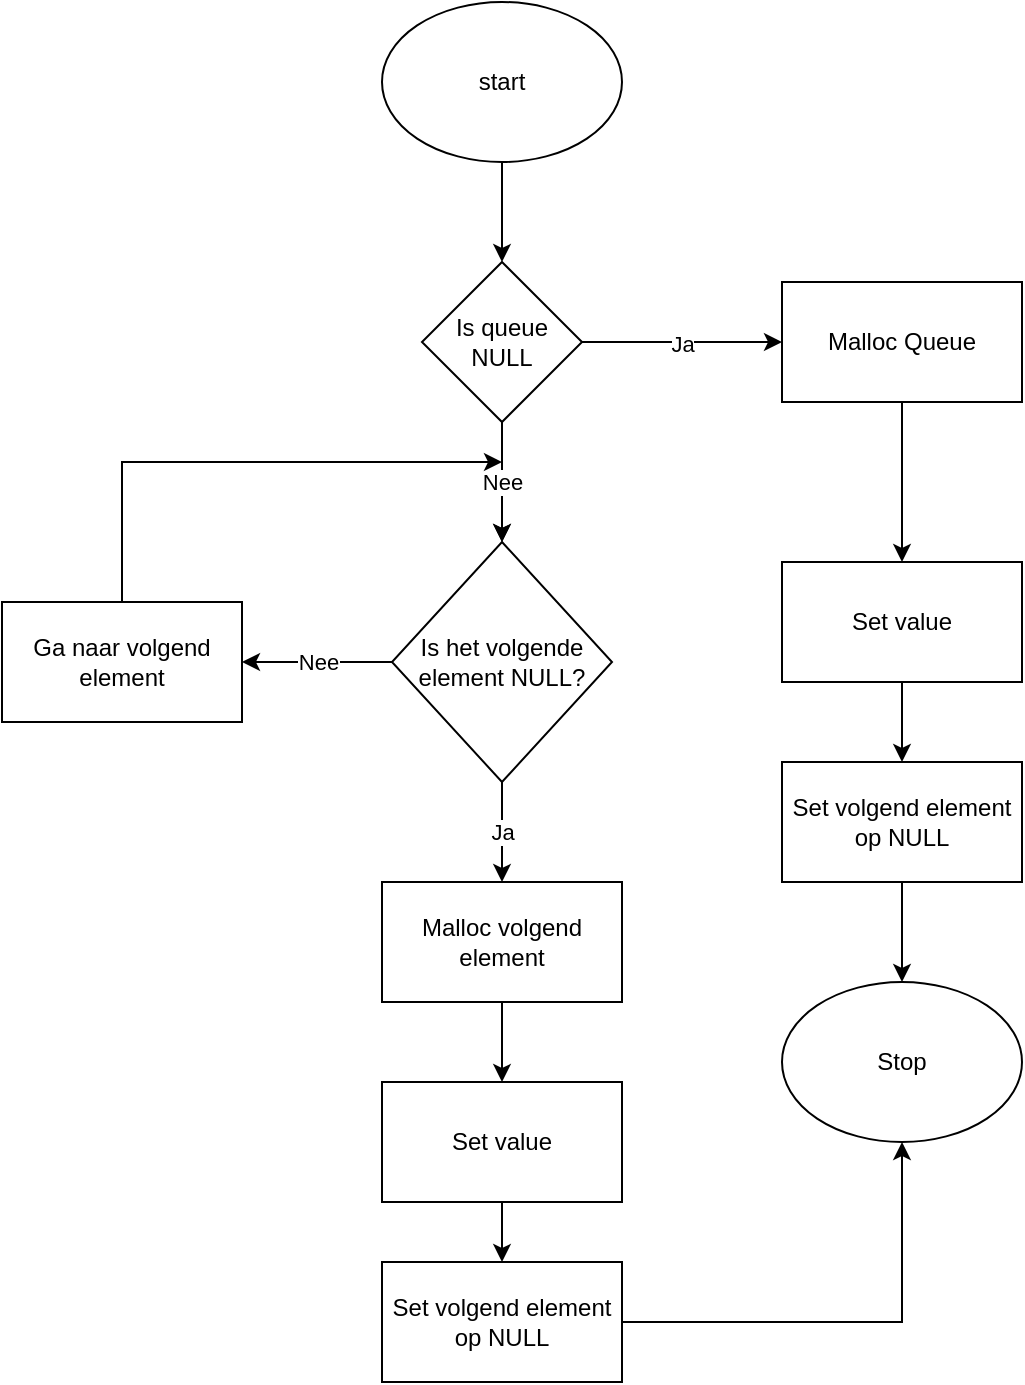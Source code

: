 <mxfile version="13.9.9" type="device"><diagram id="czwONJ6MMQ88WhgP0q-7" name="Page-1"><mxGraphModel dx="1422" dy="822" grid="1" gridSize="10" guides="1" tooltips="1" connect="1" arrows="1" fold="1" page="1" pageScale="1" pageWidth="827" pageHeight="1169" math="0" shadow="0"><root><mxCell id="0"/><mxCell id="1" parent="0"/><mxCell id="buA2urHSfzuWXU1FbZcD-3" value="" style="edgeStyle=orthogonalEdgeStyle;rounded=0;orthogonalLoop=1;jettySize=auto;html=1;" parent="1" source="buA2urHSfzuWXU1FbZcD-1" edge="1"><mxGeometry relative="1" as="geometry"><mxPoint x="330" y="290" as="targetPoint"/></mxGeometry></mxCell><mxCell id="buA2urHSfzuWXU1FbZcD-1" value="start" style="ellipse;whiteSpace=wrap;html=1;" parent="1" vertex="1"><mxGeometry x="270" y="160" width="120" height="80" as="geometry"/></mxCell><mxCell id="9rg10KV8-hhK-sZG1AJY-3" value="Ja" style="edgeStyle=orthogonalEdgeStyle;rounded=0;orthogonalLoop=1;jettySize=auto;html=1;" edge="1" parent="1" source="9rg10KV8-hhK-sZG1AJY-2"><mxGeometry relative="1" as="geometry"><mxPoint x="470" y="330" as="targetPoint"/></mxGeometry></mxCell><mxCell id="9rg10KV8-hhK-sZG1AJY-10" value="" style="edgeStyle=orthogonalEdgeStyle;rounded=0;orthogonalLoop=1;jettySize=auto;html=1;" edge="1" parent="1" source="9rg10KV8-hhK-sZG1AJY-2" target="9rg10KV8-hhK-sZG1AJY-9"><mxGeometry relative="1" as="geometry"/></mxCell><mxCell id="9rg10KV8-hhK-sZG1AJY-15" value="Nee" style="edgeStyle=orthogonalEdgeStyle;rounded=0;orthogonalLoop=1;jettySize=auto;html=1;" edge="1" parent="1" source="9rg10KV8-hhK-sZG1AJY-2" target="9rg10KV8-hhK-sZG1AJY-9"><mxGeometry relative="1" as="geometry"/></mxCell><mxCell id="9rg10KV8-hhK-sZG1AJY-2" value="Is queue NULL" style="rhombus;whiteSpace=wrap;html=1;" vertex="1" parent="1"><mxGeometry x="290" y="290" width="80" height="80" as="geometry"/></mxCell><mxCell id="9rg10KV8-hhK-sZG1AJY-6" value="" style="edgeStyle=orthogonalEdgeStyle;rounded=0;orthogonalLoop=1;jettySize=auto;html=1;" edge="1" parent="1" source="9rg10KV8-hhK-sZG1AJY-4" target="9rg10KV8-hhK-sZG1AJY-5"><mxGeometry relative="1" as="geometry"/></mxCell><mxCell id="9rg10KV8-hhK-sZG1AJY-4" value="Malloc Queue" style="rounded=0;whiteSpace=wrap;html=1;" vertex="1" parent="1"><mxGeometry x="470" y="300" width="120" height="60" as="geometry"/></mxCell><mxCell id="9rg10KV8-hhK-sZG1AJY-8" value="" style="edgeStyle=orthogonalEdgeStyle;rounded=0;orthogonalLoop=1;jettySize=auto;html=1;" edge="1" parent="1" source="9rg10KV8-hhK-sZG1AJY-22" target="9rg10KV8-hhK-sZG1AJY-7"><mxGeometry relative="1" as="geometry"/></mxCell><mxCell id="9rg10KV8-hhK-sZG1AJY-5" value="Set value" style="whiteSpace=wrap;html=1;rounded=0;" vertex="1" parent="1"><mxGeometry x="470" y="440" width="120" height="60" as="geometry"/></mxCell><mxCell id="9rg10KV8-hhK-sZG1AJY-7" value="Stop" style="ellipse;whiteSpace=wrap;html=1;rounded=0;" vertex="1" parent="1"><mxGeometry x="470" y="650" width="120" height="80" as="geometry"/></mxCell><mxCell id="9rg10KV8-hhK-sZG1AJY-13" value="Nee" style="edgeStyle=orthogonalEdgeStyle;rounded=0;orthogonalLoop=1;jettySize=auto;html=1;" edge="1" parent="1" source="9rg10KV8-hhK-sZG1AJY-9" target="9rg10KV8-hhK-sZG1AJY-12"><mxGeometry relative="1" as="geometry"/></mxCell><mxCell id="9rg10KV8-hhK-sZG1AJY-17" value="Ja" style="edgeStyle=orthogonalEdgeStyle;rounded=0;orthogonalLoop=1;jettySize=auto;html=1;" edge="1" parent="1" source="9rg10KV8-hhK-sZG1AJY-9" target="9rg10KV8-hhK-sZG1AJY-16"><mxGeometry relative="1" as="geometry"/></mxCell><mxCell id="9rg10KV8-hhK-sZG1AJY-9" value="Is het volgende element NULL?" style="rhombus;whiteSpace=wrap;html=1;" vertex="1" parent="1"><mxGeometry x="275" y="430" width="110" height="120" as="geometry"/></mxCell><mxCell id="9rg10KV8-hhK-sZG1AJY-14" style="edgeStyle=orthogonalEdgeStyle;rounded=0;orthogonalLoop=1;jettySize=auto;html=1;" edge="1" parent="1" source="9rg10KV8-hhK-sZG1AJY-12"><mxGeometry relative="1" as="geometry"><mxPoint x="330" y="390" as="targetPoint"/><Array as="points"><mxPoint x="140" y="390"/></Array></mxGeometry></mxCell><mxCell id="9rg10KV8-hhK-sZG1AJY-12" value="Ga naar volgend element" style="whiteSpace=wrap;html=1;" vertex="1" parent="1"><mxGeometry x="80" y="460" width="120" height="60" as="geometry"/></mxCell><mxCell id="9rg10KV8-hhK-sZG1AJY-19" value="" style="edgeStyle=orthogonalEdgeStyle;rounded=0;orthogonalLoop=1;jettySize=auto;html=1;" edge="1" parent="1" source="9rg10KV8-hhK-sZG1AJY-16" target="9rg10KV8-hhK-sZG1AJY-18"><mxGeometry relative="1" as="geometry"/></mxCell><mxCell id="9rg10KV8-hhK-sZG1AJY-16" value="Malloc volgend element" style="whiteSpace=wrap;html=1;" vertex="1" parent="1"><mxGeometry x="270" y="600" width="120" height="60" as="geometry"/></mxCell><mxCell id="9rg10KV8-hhK-sZG1AJY-21" value="" style="edgeStyle=orthogonalEdgeStyle;rounded=0;orthogonalLoop=1;jettySize=auto;html=1;" edge="1" parent="1" source="9rg10KV8-hhK-sZG1AJY-18" target="9rg10KV8-hhK-sZG1AJY-20"><mxGeometry relative="1" as="geometry"/></mxCell><mxCell id="9rg10KV8-hhK-sZG1AJY-18" value="Set value" style="whiteSpace=wrap;html=1;" vertex="1" parent="1"><mxGeometry x="270" y="700" width="120" height="60" as="geometry"/></mxCell><mxCell id="9rg10KV8-hhK-sZG1AJY-24" style="edgeStyle=orthogonalEdgeStyle;rounded=0;orthogonalLoop=1;jettySize=auto;html=1;entryX=0.5;entryY=1;entryDx=0;entryDy=0;" edge="1" parent="1" source="9rg10KV8-hhK-sZG1AJY-20" target="9rg10KV8-hhK-sZG1AJY-7"><mxGeometry relative="1" as="geometry"/></mxCell><mxCell id="9rg10KV8-hhK-sZG1AJY-20" value="Set volgend element op NULL" style="whiteSpace=wrap;html=1;" vertex="1" parent="1"><mxGeometry x="270" y="790" width="120" height="60" as="geometry"/></mxCell><mxCell id="9rg10KV8-hhK-sZG1AJY-22" value="Set volgend element op NULL" style="whiteSpace=wrap;html=1;" vertex="1" parent="1"><mxGeometry x="470" y="540" width="120" height="60" as="geometry"/></mxCell><mxCell id="9rg10KV8-hhK-sZG1AJY-23" value="" style="edgeStyle=orthogonalEdgeStyle;rounded=0;orthogonalLoop=1;jettySize=auto;html=1;" edge="1" parent="1" source="9rg10KV8-hhK-sZG1AJY-5" target="9rg10KV8-hhK-sZG1AJY-22"><mxGeometry relative="1" as="geometry"><mxPoint x="530" y="500" as="sourcePoint"/><mxPoint x="530" y="570" as="targetPoint"/></mxGeometry></mxCell></root></mxGraphModel></diagram></mxfile>